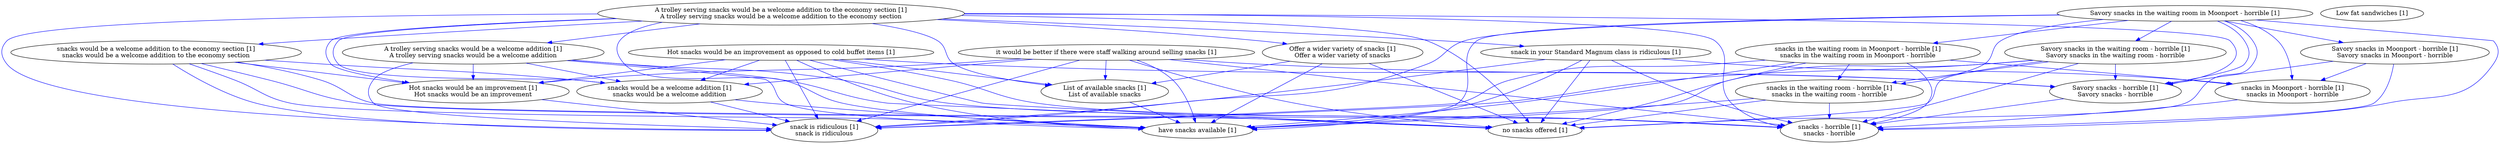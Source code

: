 digraph collapsedGraph {
"A trolley serving snacks would be a welcome addition to the economy section [1]\nA trolley serving snacks would be a welcome addition to the economy section""A trolley serving snacks would be a welcome addition [1]\nA trolley serving snacks would be a welcome addition""snacks would be a welcome addition [1]\nsnacks would be a welcome addition""snacks would be a welcome addition to the economy section [1]\nsnacks would be a welcome addition to the economy section""Hot snacks would be an improvement as opposed to cold buffet items [1]""Hot snacks would be an improvement [1]\nHot snacks would be an improvement""List of available snacks [1]\nList of available snacks""Low fat sandwiches [1]""Offer a wider variety of snacks [1]\nOffer a wider variety of snacks""Savory snacks in the waiting room in Moonport - horrible [1]""Savory snacks in Moonport - horrible [1]\nSavory snacks in Moonport - horrible""Savory snacks - horrible [1]\nSavory snacks - horrible""snacks - horrible [1]\nsnacks - horrible""snacks in Moonport - horrible [1]\nsnacks in Moonport - horrible""Savory snacks in the waiting room - horrible [1]\nSavory snacks in the waiting room - horrible""snacks in the waiting room - horrible [1]\nsnacks in the waiting room - horrible""snacks in the waiting room in Moonport - horrible [1]\nsnacks in the waiting room in Moonport - horrible""have snacks available [1]""it would be better if there were staff walking around selling snacks [1]""no snacks offered [1]""snack in your Standard Magnum class is ridiculous [1]""snack is ridiculous [1]\nsnack is ridiculous""A trolley serving snacks would be a welcome addition to the economy section [1]\nA trolley serving snacks would be a welcome addition to the economy section" -> "A trolley serving snacks would be a welcome addition [1]\nA trolley serving snacks would be a welcome addition" [color=blue]
"A trolley serving snacks would be a welcome addition [1]\nA trolley serving snacks would be a welcome addition" -> "snacks would be a welcome addition [1]\nsnacks would be a welcome addition" [color=blue]
"A trolley serving snacks would be a welcome addition to the economy section [1]\nA trolley serving snacks would be a welcome addition to the economy section" -> "snacks would be a welcome addition to the economy section [1]\nsnacks would be a welcome addition to the economy section" [color=blue]
"snacks would be a welcome addition to the economy section [1]\nsnacks would be a welcome addition to the economy section" -> "snacks would be a welcome addition [1]\nsnacks would be a welcome addition" [color=blue]
"A trolley serving snacks would be a welcome addition to the economy section [1]\nA trolley serving snacks would be a welcome addition to the economy section" -> "snacks would be a welcome addition [1]\nsnacks would be a welcome addition" [color=blue]
"Hot snacks would be an improvement as opposed to cold buffet items [1]" -> "Hot snacks would be an improvement [1]\nHot snacks would be an improvement" [color=blue]
"A trolley serving snacks would be a welcome addition to the economy section [1]\nA trolley serving snacks would be a welcome addition to the economy section" -> "Hot snacks would be an improvement [1]\nHot snacks would be an improvement" [color=blue]
"A trolley serving snacks would be a welcome addition [1]\nA trolley serving snacks would be a welcome addition" -> "Hot snacks would be an improvement [1]\nHot snacks would be an improvement" [color=blue]
"snacks would be a welcome addition to the economy section [1]\nsnacks would be a welcome addition to the economy section" -> "Hot snacks would be an improvement [1]\nHot snacks would be an improvement" [color=blue]
"Hot snacks would be an improvement as opposed to cold buffet items [1]" -> "snacks would be a welcome addition [1]\nsnacks would be a welcome addition" [color=blue]
"A trolley serving snacks would be a welcome addition to the economy section [1]\nA trolley serving snacks would be a welcome addition to the economy section" -> "List of available snacks [1]\nList of available snacks" [color=blue]
"Hot snacks would be an improvement as opposed to cold buffet items [1]" -> "List of available snacks [1]\nList of available snacks" [color=blue]
"A trolley serving snacks would be a welcome addition to the economy section [1]\nA trolley serving snacks would be a welcome addition to the economy section" -> "Offer a wider variety of snacks [1]\nOffer a wider variety of snacks" [color=blue]
"Offer a wider variety of snacks [1]\nOffer a wider variety of snacks" -> "List of available snacks [1]\nList of available snacks" [color=blue]
"Savory snacks in the waiting room in Moonport - horrible [1]" -> "Savory snacks in Moonport - horrible [1]\nSavory snacks in Moonport - horrible" [color=blue]
"Savory snacks in Moonport - horrible [1]\nSavory snacks in Moonport - horrible" -> "Savory snacks - horrible [1]\nSavory snacks - horrible" [color=blue]
"Savory snacks - horrible [1]\nSavory snacks - horrible" -> "snacks - horrible [1]\nsnacks - horrible" [color=blue]
"Savory snacks in Moonport - horrible [1]\nSavory snacks in Moonport - horrible" -> "snacks in Moonport - horrible [1]\nsnacks in Moonport - horrible" [color=blue]
"snacks in Moonport - horrible [1]\nsnacks in Moonport - horrible" -> "snacks - horrible [1]\nsnacks - horrible" [color=blue]
"Savory snacks in the waiting room in Moonport - horrible [1]" -> "Savory snacks in the waiting room - horrible [1]\nSavory snacks in the waiting room - horrible" [color=blue]
"Savory snacks in the waiting room - horrible [1]\nSavory snacks in the waiting room - horrible" -> "Savory snacks - horrible [1]\nSavory snacks - horrible" [color=blue]
"Savory snacks in the waiting room - horrible [1]\nSavory snacks in the waiting room - horrible" -> "snacks in the waiting room - horrible [1]\nsnacks in the waiting room - horrible" [color=blue]
"snacks in the waiting room - horrible [1]\nsnacks in the waiting room - horrible" -> "snacks - horrible [1]\nsnacks - horrible" [color=blue]
"Savory snacks in the waiting room in Moonport - horrible [1]" -> "snacks in the waiting room in Moonport - horrible [1]\nsnacks in the waiting room in Moonport - horrible" [color=blue]
"snacks in the waiting room in Moonport - horrible [1]\nsnacks in the waiting room in Moonport - horrible" -> "snacks in Moonport - horrible [1]\nsnacks in Moonport - horrible" [color=blue]
"snacks in the waiting room in Moonport - horrible [1]\nsnacks in the waiting room in Moonport - horrible" -> "snacks in the waiting room - horrible [1]\nsnacks in the waiting room - horrible" [color=blue]
"Savory snacks in the waiting room in Moonport - horrible [1]" -> "snacks in Moonport - horrible [1]\nsnacks in Moonport - horrible" [color=blue]
"Savory snacks in the waiting room in Moonport - horrible [1]" -> "Savory snacks - horrible [1]\nSavory snacks - horrible" [color=blue]
"Savory snacks in the waiting room in Moonport - horrible [1]" -> "snacks in the waiting room - horrible [1]\nsnacks in the waiting room - horrible" [color=blue]
"Savory snacks in Moonport - horrible [1]\nSavory snacks in Moonport - horrible" -> "snacks - horrible [1]\nsnacks - horrible" [color=blue]
"Savory snacks in the waiting room - horrible [1]\nSavory snacks in the waiting room - horrible" -> "snacks - horrible [1]\nsnacks - horrible" [color=blue]
"snacks in the waiting room in Moonport - horrible [1]\nsnacks in the waiting room in Moonport - horrible" -> "snacks - horrible [1]\nsnacks - horrible" [color=blue]
"Savory snacks in the waiting room in Moonport - horrible [1]" -> "snacks - horrible [1]\nsnacks - horrible" [color=blue]
"A trolley serving snacks would be a welcome addition to the economy section [1]\nA trolley serving snacks would be a welcome addition to the economy section" -> "Savory snacks - horrible [1]\nSavory snacks - horrible" [color=blue]
"A trolley serving snacks would be a welcome addition to the economy section [1]\nA trolley serving snacks would be a welcome addition to the economy section" -> "snacks - horrible [1]\nsnacks - horrible" [color=blue]
"A trolley serving snacks would be a welcome addition [1]\nA trolley serving snacks would be a welcome addition" -> "snacks - horrible [1]\nsnacks - horrible" [color=blue]
"snacks would be a welcome addition to the economy section [1]\nsnacks would be a welcome addition to the economy section" -> "snacks - horrible [1]\nsnacks - horrible" [color=blue]
"Hot snacks would be an improvement as opposed to cold buffet items [1]" -> "Savory snacks - horrible [1]\nSavory snacks - horrible" [color=blue]
"Hot snacks would be an improvement as opposed to cold buffet items [1]" -> "snacks - horrible [1]\nsnacks - horrible" [color=blue]
"A trolley serving snacks would be a welcome addition to the economy section [1]\nA trolley serving snacks would be a welcome addition to the economy section" -> "have snacks available [1]" [color=blue]
"A trolley serving snacks would be a welcome addition [1]\nA trolley serving snacks would be a welcome addition" -> "have snacks available [1]" [color=blue]
"snacks would be a welcome addition [1]\nsnacks would be a welcome addition" -> "have snacks available [1]" [color=blue]
"snacks would be a welcome addition to the economy section [1]\nsnacks would be a welcome addition to the economy section" -> "have snacks available [1]" [color=blue]
"Hot snacks would be an improvement as opposed to cold buffet items [1]" -> "have snacks available [1]" [color=blue]
"List of available snacks [1]\nList of available snacks" -> "have snacks available [1]" [color=blue]
"Offer a wider variety of snacks [1]\nOffer a wider variety of snacks" -> "have snacks available [1]" [color=blue]
"Savory snacks in the waiting room in Moonport - horrible [1]" -> "have snacks available [1]" [color=blue]
"Savory snacks in the waiting room - horrible [1]\nSavory snacks in the waiting room - horrible" -> "have snacks available [1]" [color=blue]
"snacks in the waiting room - horrible [1]\nsnacks in the waiting room - horrible" -> "have snacks available [1]" [color=blue]
"snacks in the waiting room in Moonport - horrible [1]\nsnacks in the waiting room in Moonport - horrible" -> "have snacks available [1]" [color=blue]
"it would be better if there were staff walking around selling snacks [1]" -> "snacks would be a welcome addition [1]\nsnacks would be a welcome addition" [color=blue]
"it would be better if there were staff walking around selling snacks [1]" -> "Hot snacks would be an improvement [1]\nHot snacks would be an improvement" [color=blue]
"it would be better if there were staff walking around selling snacks [1]" -> "List of available snacks [1]\nList of available snacks" [color=blue]
"it would be better if there were staff walking around selling snacks [1]" -> "Savory snacks - horrible [1]\nSavory snacks - horrible" [color=blue]
"it would be better if there were staff walking around selling snacks [1]" -> "snacks - horrible [1]\nsnacks - horrible" [color=blue]
"it would be better if there were staff walking around selling snacks [1]" -> "have snacks available [1]" [color=blue]
"A trolley serving snacks would be a welcome addition to the economy section [1]\nA trolley serving snacks would be a welcome addition to the economy section" -> "no snacks offered [1]" [color=blue]
"A trolley serving snacks would be a welcome addition [1]\nA trolley serving snacks would be a welcome addition" -> "no snacks offered [1]" [color=blue]
"snacks would be a welcome addition to the economy section [1]\nsnacks would be a welcome addition to the economy section" -> "no snacks offered [1]" [color=blue]
"Hot snacks would be an improvement as opposed to cold buffet items [1]" -> "no snacks offered [1]" [color=blue]
"Offer a wider variety of snacks [1]\nOffer a wider variety of snacks" -> "no snacks offered [1]" [color=blue]
"Savory snacks in the waiting room in Moonport - horrible [1]" -> "no snacks offered [1]" [color=blue]
"Savory snacks in the waiting room - horrible [1]\nSavory snacks in the waiting room - horrible" -> "no snacks offered [1]" [color=blue]
"snacks in the waiting room - horrible [1]\nsnacks in the waiting room - horrible" -> "no snacks offered [1]" [color=blue]
"snacks in the waiting room in Moonport - horrible [1]\nsnacks in the waiting room in Moonport - horrible" -> "no snacks offered [1]" [color=blue]
"it would be better if there were staff walking around selling snacks [1]" -> "no snacks offered [1]" [color=blue]
"snack in your Standard Magnum class is ridiculous [1]" -> "snack is ridiculous [1]\nsnack is ridiculous" [color=blue]
"A trolley serving snacks would be a welcome addition to the economy section [1]\nA trolley serving snacks would be a welcome addition to the economy section" -> "snack in your Standard Magnum class is ridiculous [1]" [color=blue]
"A trolley serving snacks would be a welcome addition to the economy section [1]\nA trolley serving snacks would be a welcome addition to the economy section" -> "snack is ridiculous [1]\nsnack is ridiculous" [color=blue]
"A trolley serving snacks would be a welcome addition [1]\nA trolley serving snacks would be a welcome addition" -> "snack is ridiculous [1]\nsnack is ridiculous" [color=blue]
"snacks would be a welcome addition [1]\nsnacks would be a welcome addition" -> "snack is ridiculous [1]\nsnack is ridiculous" [color=blue]
"snacks would be a welcome addition to the economy section [1]\nsnacks would be a welcome addition to the economy section" -> "snack is ridiculous [1]\nsnack is ridiculous" [color=blue]
"Hot snacks would be an improvement as opposed to cold buffet items [1]" -> "snack is ridiculous [1]\nsnack is ridiculous" [color=blue]
"Hot snacks would be an improvement [1]\nHot snacks would be an improvement" -> "snack is ridiculous [1]\nsnack is ridiculous" [color=blue]
"Savory snacks in the waiting room in Moonport - horrible [1]" -> "snack is ridiculous [1]\nsnack is ridiculous" [color=blue]
"Savory snacks in the waiting room - horrible [1]\nSavory snacks in the waiting room - horrible" -> "snack is ridiculous [1]\nsnack is ridiculous" [color=blue]
"snacks in the waiting room in Moonport - horrible [1]\nsnacks in the waiting room in Moonport - horrible" -> "snack is ridiculous [1]\nsnack is ridiculous" [color=blue]
"it would be better if there were staff walking around selling snacks [1]" -> "snack is ridiculous [1]\nsnack is ridiculous" [color=blue]
"snack in your Standard Magnum class is ridiculous [1]" -> "snacks - horrible [1]\nsnacks - horrible" [color=blue]
"snack in your Standard Magnum class is ridiculous [1]" -> "snacks in Moonport - horrible [1]\nsnacks in Moonport - horrible" [color=blue]
"snack in your Standard Magnum class is ridiculous [1]" -> "have snacks available [1]" [color=blue]
"snack in your Standard Magnum class is ridiculous [1]" -> "no snacks offered [1]" [color=blue]
}